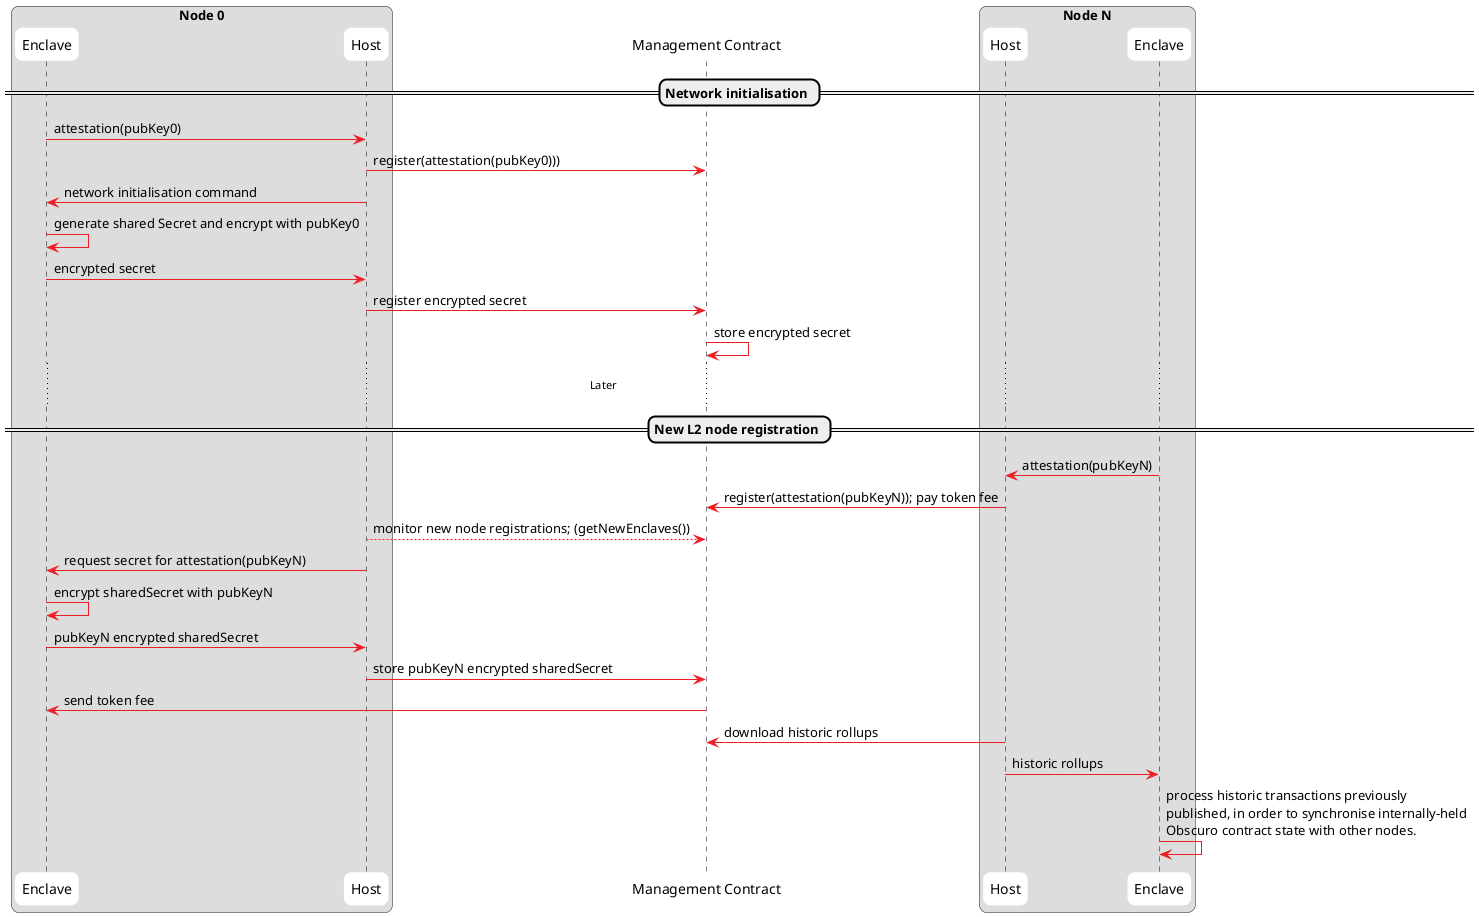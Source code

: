@startuml
!pragma teoz true
skinparam monochrome false
skinparam roundcorner 15
skinparam shadowing false
skinparam sequence{
  ArrowColor #EC1D24
  ParticipantBackgroundColor White
  ParticipantBorderColor White
  NoteBackgroundColor White
  NoteBorderColor Black
  ActorBorderColor Black
  ActorBackgroundColor White
  LifeLineBorderColor Black
}
skinparam note{
  BorderColor Black
  BackgroundColor White
}

box "Node 0"
participant E0 as "Enclave"
participant A0 as "Host"
end box
participant KMS as "Management Contract"
box "Node N"
participant A1 as "Host"
participant E1 as "Enclave"
end box
== Network initialisation ==
E0 -> A0: attestation(pubKey0)
A0 -> KMS: register(attestation(pubKey0)))
A0 -> E0: network initialisation command
E0 -> E0: generate shared Secret and encrypt with pubKey0
E0 -> A0: encrypted secret
A0 -> KMS: register encrypted secret
KMS -> KMS: store encrypted secret

... Later ...

== New L2 node registration ==
E1 -> A1: attestation(pubKeyN)
A1 -> KMS: register(attestation(pubKeyN)); pay token fee
A0 --> KMS: monitor new node registrations; (getNewEnclaves())
A0 -> E0: request secret for attestation(pubKeyN)
E0 -> E0: encrypt sharedSecret with pubKeyN
E0 -> A0: pubKeyN encrypted sharedSecret
A0 -> KMS: store pubKeyN encrypted sharedSecret
KMS -> E0: send token fee
A1 -> KMS: download historic rollups
A1 -> E1: historic rollups
E1 -> E1: process historic transactions previously\npublished, in order to synchronise internally-held\nObscuro contract state with other nodes.
@enduml